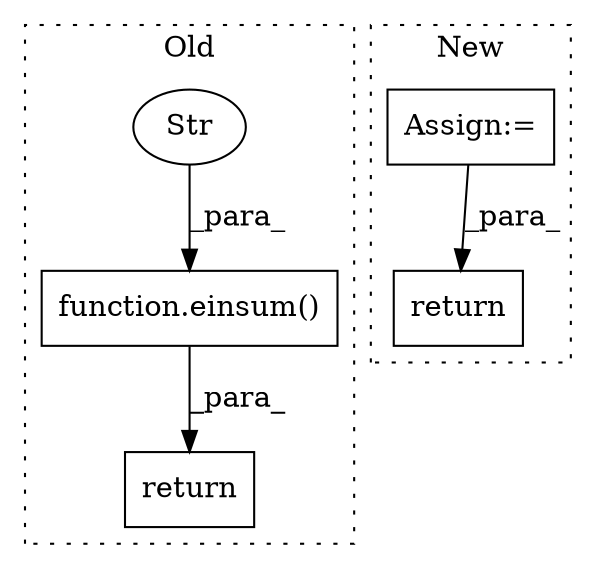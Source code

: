 digraph G {
subgraph cluster0 {
1 [label="function.einsum()" a="75" s="5879,5921" l="7,1" shape="box"];
3 [label="Str" a="66" s="5886" l="29" shape="ellipse"];
4 [label="return" a="93" s="6198" l="7" shape="box"];
label = "Old";
style="dotted";
}
subgraph cluster1 {
2 [label="return" a="93" s="6719" l="7" shape="box"];
5 [label="Assign:=" a="68" s="6665" l="3" shape="box"];
label = "New";
style="dotted";
}
1 -> 4 [label="_para_"];
3 -> 1 [label="_para_"];
5 -> 2 [label="_para_"];
}